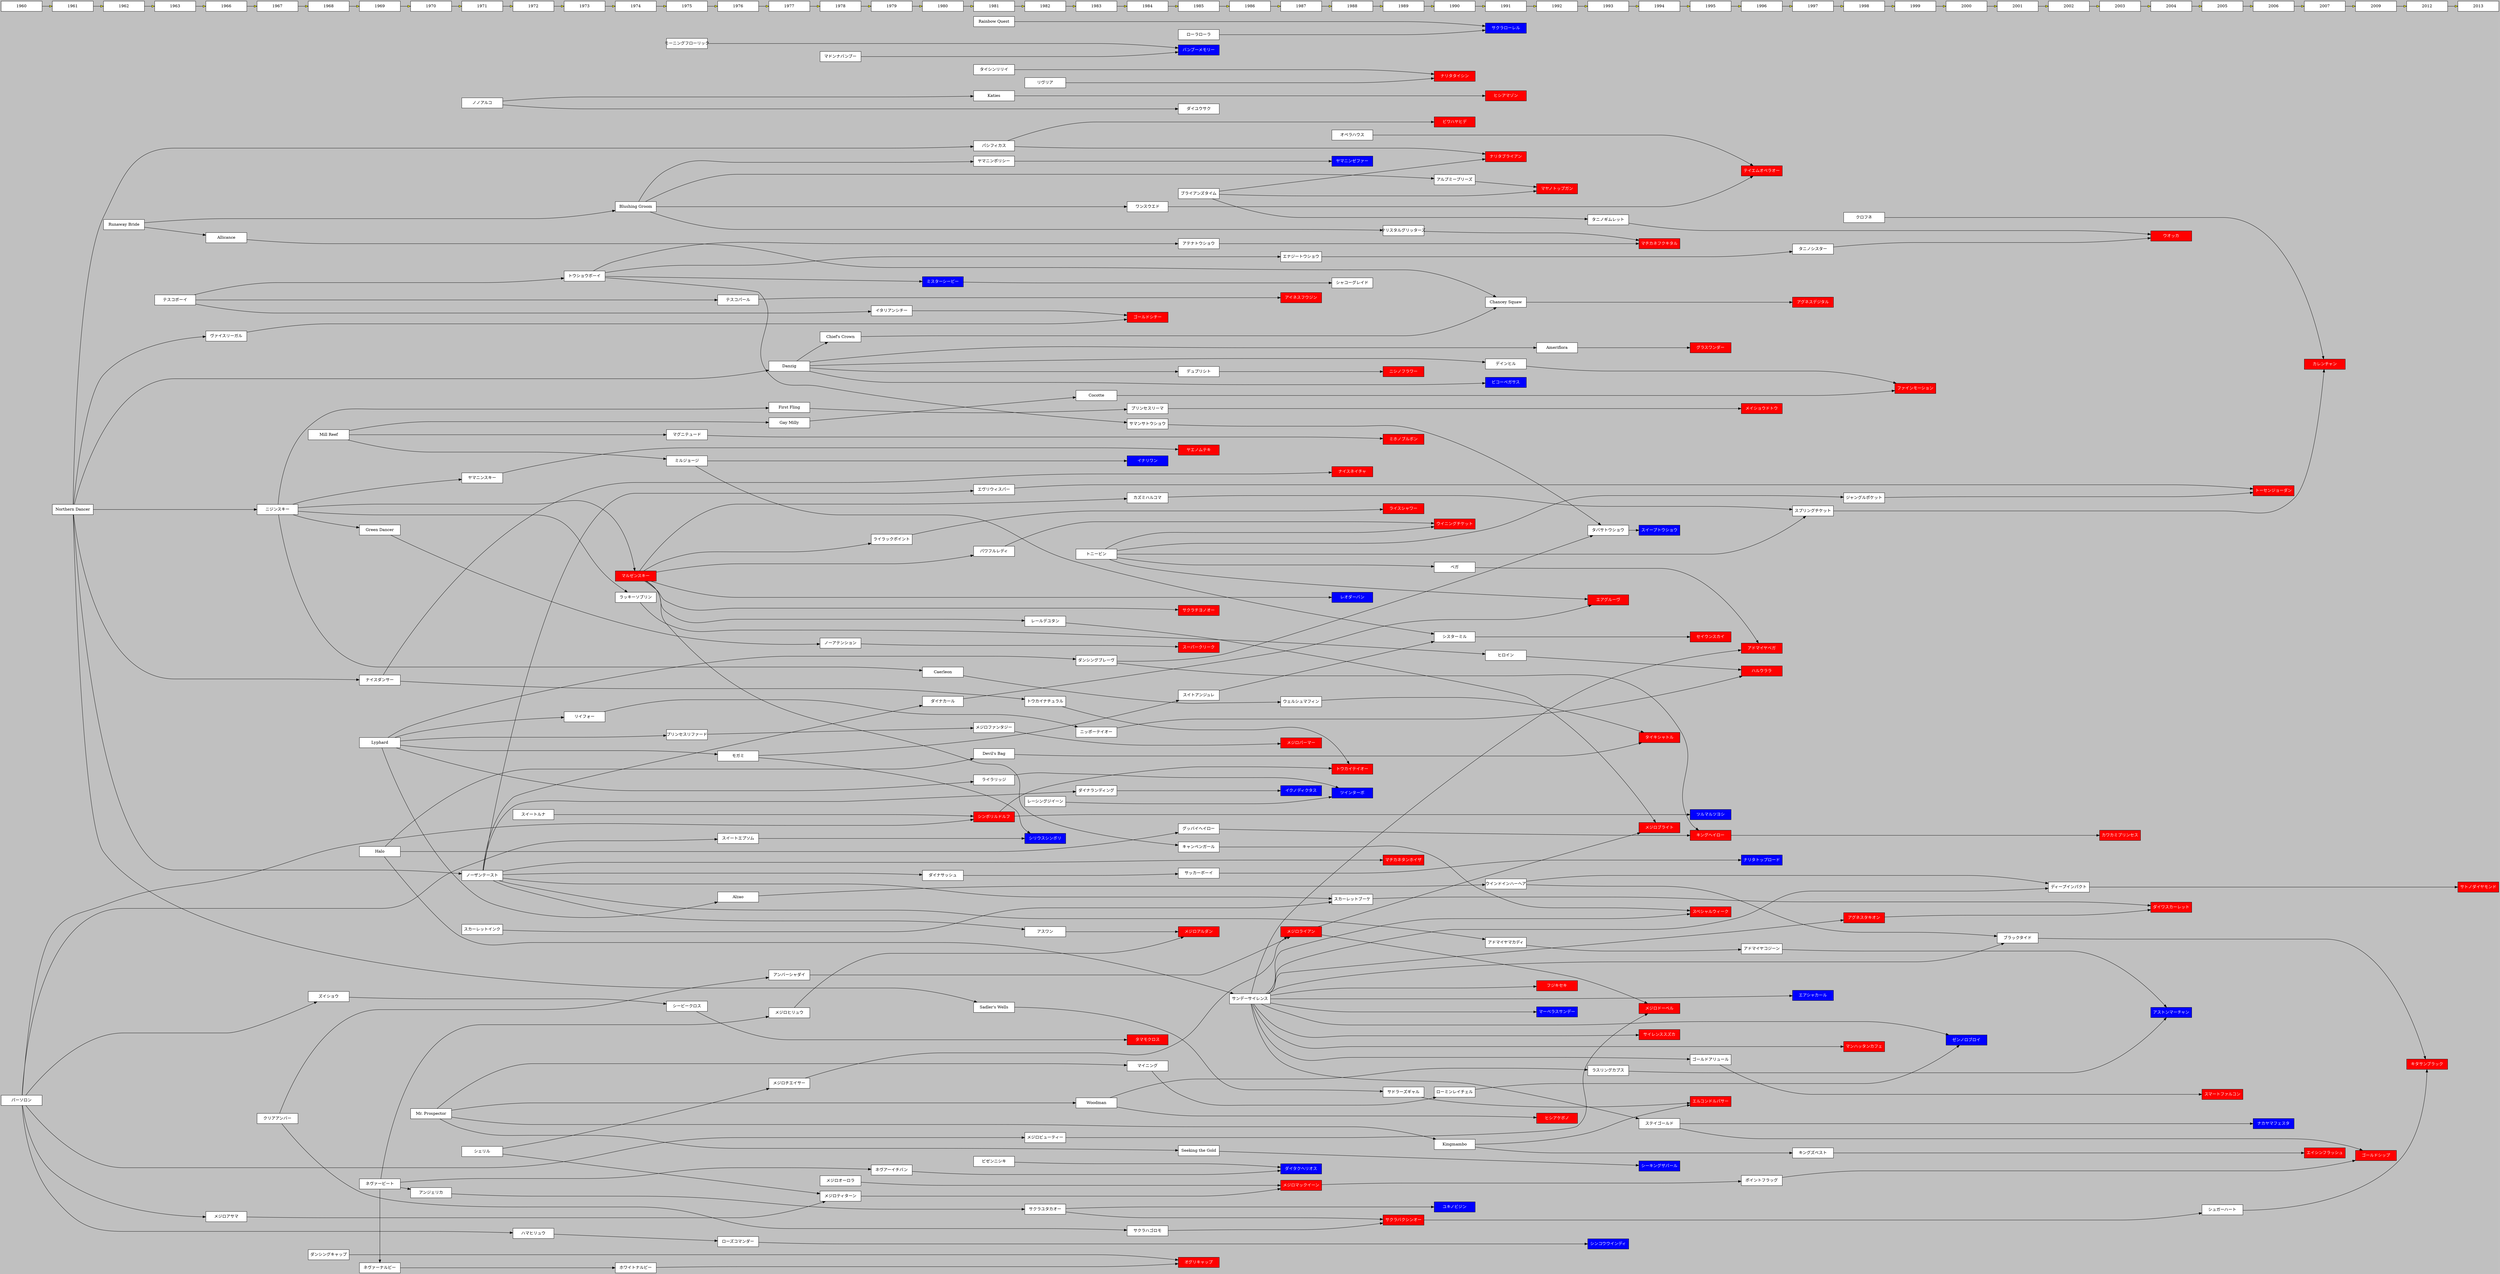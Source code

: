 digraph hoge {
    graph [
        rankdir = LR,
        bgcolor = gray,
        dpi = "64";
    ]
    node [
        shape = box,
        style = "solid, filled",
        fillcolor = white,
        fixedsize = true,
        width = 2,
    ]

    "エアグルーヴ",
    "ミホノブルボン",
    "ハルウララ",
    "スーパークリーク",
    "タイキシャトル",
    "オグリキャップ",
    "グラスワンダー",
    "エルコンドルパサー",
    "キングヘイロー",
    "テイエムオペラオー",
    "ビワハヤヒデ",
    "ナリタブライアン",
    "マヤノトップガン",
    "マチカネフクキタル",
    "サクラバクシンオー",
    "ライスシャワー",
    "ゴールドシップ",
    "マルゼンスキー",
    "アグネスタキオン",
    "ウイニングチケット",
    "ダイワスカーレット",
    "ウオッカ",
    "メジロライアン",
    "メジロマックイーン",
    "トウカイテイオー",
    "シンボリルドルフ",
    "ナイスネイチャ",
    "スペシャルウィーク",
    "サイレンススズカ",
    "ゴールドシチー",
    "セイウンスカイ",
    "ヒシアマゾン",
    "スマートファルコン",
    "カレンチャン",
    "ナリタタイシン",
    "カワカミプリンセス",
    "サクラチヨノオー",
    "トーセンジョーダン",
    "ヒシアケボノ",
    "マチカネタンホイザ",
    "エイシンフラッシュ",
    "ファインモーション",
    "メイショウドトウ",
    "アグネスデジタル",
    "タマモクロス",
    "キタサンブラック",
    "サトノダイヤモンド",
    "アドマイヤベガ",
    "マンハッタンカフェ",
    "メジロドーベル",
    "メジロブライト",
    "フジキセキ",
    "ヤエノムテキ",
    "メジロアルダン",
    "メジロパーマー",
    "アイネスフウジン",
    "ニシノフラワー"
    [
        fillcolor=red,
        fontcolor=white,
    ];

    "シリウスシンボリ",
    "バンブーメモリー",
    "ナカヤマフェスタ",
    "ゼンノロブロイ",
    "シンコウウインディ",
    "シーキングザパール",
    "イナリワン",
    "イクノディクタス",
    "ビコーペガサス",
    "ミスターシービー",
    "ツインターボ",
    "ダイタクヘリオス",
    "マーベラスサンデー",
    "スイープトウショウ",
    "ユキノビジン",
    "エアシャカール",
    "ツルマルツヨシ",
    "サクラローレル",
    "ナリタトップロード",
    "ヤマニンゼファー",
    "アストンマーチャン",
    "レオダーバン"
    [
        fillcolor=blue,
        fontcolor=white,
    ]

    // 1960生まれ
    {rank=same;
        1960,
        "パーソロン"
    }

    // 1961生まれ
    {rank=same;
        1961,
        "Northern Dancer"
    }

    // 1962生まれ
    {rank=same;
        1962,
        "Runaway Bride"
    }

    // 1963生まれ
    {rank=same;
        1963,
        "テスコボーイ"
    }

    // 1966生まれ
    {rank=same;
        1966,
        "メジロアサマ",
        "ヴァイスリーガル"
    }

    // 1967生まれ
    {rank=same;
        1967,
        "ニジンスキー",
        "クリアアンバー"
    }

    // 1968生まれ
    {rank=same;
        1968,
        "Mill Reef",
        "ダンシングキャップ",
        "ズイショウ"
    }

    // 1969生まれ
    {rank=same;
        1969,
        "ナイスダンサー",
        "Lyphard",
        "ネヴァーナルビー",
        "ネヴァービート",
        "Halo"
    }

    // 1970生まれ
    {rank=same;
        1970,
        "Mr. Prospector",
        "アンジェリカ"
    }

    // 1971生まれ
    {rank=same;
        1971,
        "ノーザンテースト",
        "シェリル",
        "ノノアルコ",
        "スカーレットインク"
    }

    // 1972生まれ
    {rank=same;
        1972,
        "スイートルナ",
        "ハマヒリュウ"
    }

    // 1973生まれ
    {rank=same;
        1973,
        "トウショウボーイ"
    }

    // 1974生まれ
    {rank=same;
        1974,
        "マルゼンスキー",
        "ホワイトナルビー",
        "Blushing Groom",
        "ラッキーソブリン"
    }

    // 1975生まれ
    {rank=same;
        1975,
        "マグニテュード",
        "シービークロス",
        "プリンセスリファード",
        "ミルジョージ",
        "モーニングフローリック"
    }

    // 1976生まれ
    {rank=same;
        1976,
        "スイートエプソム",
        "モガミ",
        "ローズコマンダー",
        "テスコパール"
    }

    // 1977生まれ
    {rank=same;
        1977,
        "アンバーシャダイ",
        "メジロチエイサー",
        "First Fling",
        "Danzig",
        "Gay Milly"
    }

    // 1978生まれ
    {rank=same;
        1978,
        "メジロティターン",
        "メジロオーロラ",
        "ノーアテンション",
        "マドンナバンブー"
    }

    // 1979生まれ
    {rank=same;
        1979,
        "ライラックポイント",
        "イタリアンシチー"
    }

    // 1980生まれ
    {rank=same;
        1980,
        "ミスターシービー",
        "Caerleon",
        "ダイナカール"
    }

    // 1981生まれ
    {rank=same;
        1981,
        "シンボリルドルフ",
        "ビゼンニシキ",
        "パシフィカス",
        "ライラリッジ",
        "パワフルレディ",
        "メジロファンタジー",
        "Katies",
        "Sadler's Wells",
        "タイシンリリイ",
        "Rainbow Quest",
        "Devil's Bag",
        "ヤマニンポリシー"
    }

    // 1982生まれ
    {rank=same;
        1982,
        "トウカイナチュラル",
        "シリウスシンボリ",
        "レールデユタン",
        "サクラユタカオー",
        "レーシングジイーン",
        "リヴリア",
        "メジロビューティー"
    }

    // 1983生まれ
    {rank=same;
        1983,
        "ニッポーテイオー",
        "トニービン",
        "Woodman",
        "Cocotte",
        "ダンシングブレーヴ"
    }

    // 1984生まれ
    {rank=same;
        1984,
        "タマモクロス",
        "イナリワン",
        "ゴールドシチー",
        "プリンセスリーマ",
        "ワンスウエド",
        "サクラハゴロモ",
        "カズミハルコマ",
        "マイニング"
    }

    // 1985生まれ
    {rank=same;
        1985,
        "サッカーボーイ",
        "キャンペンガール",
        "オグリキャップ",
        "バンブーメモリー",
        "メジロアルダン",
        "サクラチヨノオー",
        "スーパークリーク",
        "ヤエノムテキ",
        "ブライアンズタイム",
        "ダイユウサク",
        "デュプリシト",
        "Seeking the Gold",
        "スイトアンジュレ",
        "ローラローラ",
        "グッバイヘイロー"
    }

    // 1986生まれ
    {rank=same;
        1986,
        "サンデーサイレンス"
    }

    // 1987生まれ
    {rank=same;
        1987,
        "メジロマックイーン",
        "メジロライアン",
        "ダイタクヘリオス",
        "イクノディクタス",
        "メジロパーマー",
        "アイネスフウジン",
        "エナジートウショウ",
        "ウェルシュマフィン"
    }

    // 1988生まれ
    {rank=same;
        1988,
        "トウカイテイオー",
        "ナイスネイチャ",
        "レオダーバン",
        "ヤマニンゼファー",
        "ツインターボ",
        "シャコーグレイド",
        "オペラハウス",
        "スカーレットブーケ"
    }

    // 1989生まれ
    {rank=same;
        1989,
        "ニシノフラワー",
        "ミホノブルボン",
        "マチカネタンホイザ",
        "サクラバクシンオー",
        "ライスシャワー",
        "サドラーズギャル"
    }

    // 1990生まれ
    {rank=same;
        1990,
        "ビワハヤヒデ",
        "ナリタタイシン",
        "ユキノビジン",
        "ウイニングチケット",
        "Kingmambo",
        "シスターミル",
        "ローミンレイチェル",
        "ベガ"
    }

    // 1991生まれ
    {rank=same;
        1991,
        "ナリタブライアン",
        "サクラローレル",
        "ビコーペガサス",
        "ヒシアマゾン",
        "Chancey Squaw",
        "ヒロイン",
        "ウインドインハーヘア",
        "アドマイヤマカディ"
    }

    // 1992生まれ
    {rank=same;
        1992,
        "ヒシアケボノ",
        "フジキセキ",
        "マーベラスサンデー",
        "マヤノトップガン"
    }

    // 1993生まれ
    {rank=same;
        1993,
        "シンコウウインディ",
        "エアグルーヴ",
        "タバサトウショウ",
        "ラスリングカプス"
    }

    // 1994生まれ
    {rank=same;
        1994,
        "メジロブライト",
        "メジロドーベル",
        "ステイゴールド",
        "サイレンススズカ",
        "シーキングザパール",
        "タイキシャトル",
        "マチカネフクキタル"
    }

    // 1995生まれ
    {rank=same;
        1995,
        "スペシャルウィーク",
        "セイウンスカイ",
        "キングヘイロー",
        "エルコンドルパサー",
        "グラスワンダー",
        "ツルマルツヨシ"
    }

    // 1996生まれ
    {rank=same;
        1996,
        "ナリタトップロード",
        "アドマイヤベガ",
        "テイエムオペラオー",
        "メイショウドトウ",
        "ハルウララ",
        "アドマイヤコジーン"
    }

    // 1997生まれ
    {rank=same;
        1997,
        "アグネスデジタル",
        "キングズベスト",
        "エアシャカール",
        "スプリングチケット"
    }

    // 1998生まれ
    {rank=same;
        1998,
        "アグネスタキオン",
        "マンハッタンカフェ",
        "ジャングルポケット",
        "クロフネ"
    }

    // 1999生まれ
    {rank=same;
        1999,
        "ファインモーション"
    }

    // 2000生まれ
    {rank=same;
        2000,
        "ゼンノロブロイ"
    }

    // 2001生まれ
    {rank=same;
        2001,
        "ブラックタイド"
    }

    // 2002生まれ
    {rank=same;
        2002,
        "ディープインパクト"
    }

    // 2003生まれ
    {rank=same;
        2003,
        "カワカミプリンセス"
    }

    // 2004生まれ
    {rank=same;
        2004,
        "ダイワスカーレット",
        "ウオッカ",
        "アストンマーチャン"
    }

    // 2005生まれ
    {rank=same;
        2005,
        "スマートファルコン",
        "シュガーハート"
    }

    // 2006生まれ
    {rank=same;
        2006,
        "ナカヤマフェスタ",
        "トーセンジョーダン"
    }

    // 2007生まれ
    {rank=same;
        2007,
        "エイシンフラッシュ",
        "カレンチャン"
    }

    // 2009生まれ
    {rank=same;
        2009,
        "ゴールドシップ"
    }

    // 2012生まれ
    {rank=same;
        2012,
        "キタサンブラック"
    }

    // 2013生まれ
    {rank=same;
        2013,
        "サトノダイヤモンド"
    }

    1960->1961->1962->1963 -> 1966->1967->1968->1969->
    1970->1971->1972->1973->1974->1975->1976->1977->1978->1979->
    1980->1981->1982->1983->1984->1985->1986->1987->1988->1989->
    1990->1991->1992->1993->1994->1995->1996->1997->1998->1999->
    2000->2001->2002->2003->2004->2005->2006->2007->2009->
    2012->2013
    [
        fillcolor=yellow,
    ]

    "ノーザンテースト"->"アドマイヤマカディ"->"アドマイヤコジーン"->"アストンマーチャン"
    "Woodman"->"ラスリングカプス"->"アストンマーチャン"

    "Blushing Groom"->"ヤマニンポリシー"->"ヤマニンゼファー"
    "ノーザンテースト"->"ダイナサッシュ"->"サッカーボーイ"->"ナリタトップロード"

    "Rainbow Quest"->"サクラローレル"
    "ローラローラ"->"サクラローレル"

    "Mr. Prospector"->"Woodman"
    "Woodman"->"ヒシアケボノ"
    "Mr. Prospector"->"Kingmambo"
    "Mr. Prospector"->"Seeking the Gold"
    "Seeking the Gold"->"シーキングザパール"
    //"Almahmoud"->"Natalma","Cosmah"
    //"Natalma"->"Northern Dancer"
    "Northern Dancer"->"ナイスダンサー","ニジンスキー","ノーザンテースト"
    //"Northern Dancer"->"Lyphard"
    //"Northern Dancer"->"Danzig"
    "Northern Dancer"->"ヴァイスリーガル","Danzig"
    //"Cosmah"->"Halo"
    //"Blushing Groom"->"クリスタルグリッターズ","アルプミープリーズ","ワンスウエド"
    "Runaway Bride"->"Blushing Groom","Allicance"
    "Allicance"->"Chancey Squaw"
    "Chancey Squaw"->"アグネスデジタル"
    //"Crafty Prospector"->"アグネスデジタル"
    "Lyphard"->"モガミ"
    "Danzig"->"デュプリシト","デインヒル","Ameriflora"
    "Danzig"->"Chief's Crown"
    "デュプリシト"->"ニシノフラワー"
    "Cocotte"->"ファインモーション"
    "Gay Milly"->"Cocotte"
    // "テスコボーイ"->"ロッチテスコ"
    //"Nureyev"->"Miesque"
    //"Miesque"->"Kingmambo"
    "Ameriflora"->"グラスワンダー"

    "リヴリア","タイシンリリイ"->"ナリタタイシン"
    "モーニングフローリック","マドンナバンブー"->"バンブーメモリー"

    "パーソロン"->"ハマヒリュウ"
    "ハマヒリュウ"->"ローズコマンダー"
    "ローズコマンダー"->"シンコウウインディ"

    "ノーザンテースト"->"エヴリウィスパー"
    "エヴリウィスパー"->"トーセンジョーダン"
    "トニービン"->"ジャングルポケット"
    "ジャングルポケット"->"トーセンジョーダン"

    "モガミ"->"シリウスシンボリ"
    "スイートエプソム"->"シリウスシンボリ"
    "パーソロン"->"スイートエプソム"

    "ノーザンテースト"->"アスワン"
    "アスワン"->"メジロアルダン"
    "ネヴァービート"->"メジロヒリュウ"
    "メジロヒリュウ"->"メジロアルダン"

    "モガミ"->"スイトアンジュレ"
    "ミルジョージ"->"シスターミル"
    "スイトアンジュレ"->"シスターミル"

    //"シルバーシャーク"->"ホワイトナルビー"
    "ネヴァーナルビー"->"ホワイトナルビー"
    "ホワイトナルビー"->"オグリキャップ"

    "オペラハウス"->"テイエムオペラオー"
    "ワンスウエド"->"テイエムオペラオー"
    //"カツミエコー"->"ミホノブルボン"
    "Halo"->"Devil's Bag"
    "Devil's Bag","ウェルシュマフィン"->"タイキシャトル"
    "ニジンスキー"->"Caerleon"->"ウェルシュマフィン"
    //"ノーザンテースト","スカーレットインク"->"スカーレットローズ"
    //"Sadler's Wells"->"サドラーズギャル"

    //"パーソロン"->"ミスオーハヤブサ"
    //"ミスオーハヤブサ"->"チヨダマサコ"
    //"チヨダマサコ"->"ニッポーテイオー"
    "ヒロイン"->"ハルウララ"
    //"テスコボーイ"->"ピアレスレデイ"
    //"イーストサイド"->"ピアレスレデイ"
    //"ピアレスレデイ"->"ヒロイン"
    //"パーソロン"->"イーストサイド"
    "プリンセスリファード"->"メジロファンタジー"
    "レーシングジイーン"->"ツインターボ"
    "トウショウボーイ"->"サマンサトウショウ"
    //"マーブルトウショウ"->"サマンサトウショウ"
    "ダンシングブレーヴ","サマンサトウショウ"->"タバサトウショウ"
    "タバサトウショウ"->"スイープトウショウ"
    //"エンドスウィープ"->"スイープトウショウ"
    //"ムーンレディ"->"エイシンフラッシュ"

    //"ケイシュウハーブ"->"スマートファルコン"

    //"Bigstone"->"メイショウドトウ"
    "プリンセスリーマ"->"メイショウドトウ"
    //"Affirmed"->"プリンセスリーマ"
    "First Fling"->"プリンセスリーマ"

    "ビゼンニシキ","ネヴアーイチバン"->"ダイタクヘリオス"
    //"ミスナンバイチバン"->"ネヴアーイチバン"
    "ネヴァービート"->"ネヴァーナルビー"
    //"ダンディルート","ベニバナビゼン"->"ビゼンニシキ"
    //"クニノハナ"->"クニノキヨコ1977"
    //"クニノキヨコ1977"->"ダイユウサク"
    "Katies"->"ヒシアマゾン"

    "ニジンスキー"->"マルゼンスキー"
    //"シル"->"マルゼンスキー"

    "パーソロン"->"ズイショウ"
    // "フォルティノ"->"シービークロス"
    "ズイショウ"->"シービークロス"

    "トウカイナチュラル" -> "トウカイテイオー"
    // "トウカイミドリ" -> "トウカイナチュラル"
    //"ウラカワミユキ" -> "ナイスネイチャ"
    "スイートルナ"->"シンボリルドルフ"

    "ミルジョージ"->"イナリワン"

    "マルゼンスキー"->"カズミハルコマ"
    "カズミハルコマ"->"スプリングチケット"
    "トニービン"->"スプリングチケット"
    "スプリングチケット"->"カレンチャン"
    "クロフネ"->"カレンチャン"

    "Halo"->"サンデーサイレンス"
    "Mr. Prospector"->"マイニング"->"ローミンレイチェル"->"ゼンノロブロイ"
    "トニービン"->"ベガ"->"アドマイヤベガ"

    // subgraph cluster_fuga {
        // label = "サンデーサイレンス系";

        "サンデーサイレンス" -> "スペシャルウィーク"
        "サンデーサイレンス" -> "マンハッタンカフェ"
        "サンデーサイレンス"->"フジキセキ"
        "サンデーサイレンス"->"マーベラスサンデー"
        "サンデーサイレンス"->"サイレンススズカ"
        "サンデーサイレンス"->"アドマイヤベガ"
        "サンデーサイレンス"->"エアシャカール"
        "サンデーサイレンス"->"アグネスタキオン"
        "サンデーサイレンス"->"ステイゴールド"
        "サンデーサイレンス"->"ディープインパクト"
        "サンデーサイレンス"->"ブラックタイド"
        "サンデーサイレンス"->"ゴールドアリュール"
        "サンデーサイレンス"->"ゼンノロブロイ"
        "ディープインパクト"->"サトノダイヤモンド"
        "ブラックタイド"->"キタサンブラック"
        "ゴールドシップ"
        "スマートファルコン"
        "アグネスタキオン"->"ダイワスカーレット"
        "ステイゴールド"->"ナカヤマフェスタ"
    // };
    "スカーレットブーケ"->"ダイワスカーレット"
    "ウインドインハーヘア"->"ディープインパクト"
    "ウインドインハーヘア"->"ブラックタイド"
    "ステイゴールド"->"ゴールドシップ"
    "ゴールドアリュール"->"スマートファルコン"
    "キャンペンガール"->"スペシャルウィーク"

    "ノーザンテースト"->"ダイナランディング"
    "ダイナランディング"->"イクノディクタス"

    //subgraph cluster_fuga2 {
        // label = "ニジンスキー系";
        "マルゼンスキー" -> "キャンペンガール"
        "マルゼンスキー"->"ライラックポイント"
        "マルゼンスキー"->"パワフルレディ"
        "マルゼンスキー"->"レオダーバン"
        "マルゼンスキー"->"サクラチヨノオー"
        "ニジンスキー"->"First Fling"
        "ニジンスキー"->"Green Dancer"
        "Green Dancer"->"ノーアテンション"
        "ノーアテンション"->"スーパークリーク"
        "ニジンスキー"->"ラッキーソブリン"->"ヒロイン"
        "カズミハルコマ"

        "ニジンスキー"->"ヤマニンスキー"
        "ヤマニンスキー"->"ヤエノムテキ"
    // }

    //subgraph cluster_fuga5 {
        //label = "ロベルト系";
        //"リアルシャダイ"->"マッチポイント"
        //"リアルシャダイ"->"ライスシャワー"
        //"グラスワンダー"
        //"ブライアンズタイム"
        //"ナリタブライアン"
        //"マヤノトップガン"
        //"タニノギムレット"
        //"ウオッカ"
    //}
    //subgraph cluster_fuga4 {
        //label = "パーソロン系";

        "シンボリルドルフ"-> "トウカイテイオー"
        "シンボリルドルフ"->"ツルマルツヨシ"

        "パーソロン"->"シンボリルドルフ"
        "メジロビューティー"
        "パーソロン"->"メジロアサマ"
        "メジロティターン"
        "メジロマックイーン"
        "ポイントフラッグ"
        "ズイショウ"
    //}


        "パーソロン"->"メジロビューティー"

    // "ロッチテスコ"->"パワフルレディ"
    "ライラックポイント"->"ライスシャワー"
    "トニービン","パワフルレディ"->"ウイニングチケット"
    "トニービン"->"エアグルーヴ"
    //"マッチポイント"->"トウカイポイント"

    "シェリル"->"メジロチエイサー"
    "シェリル"->"メジロティターン"
    "メジロマックイーン"->"ポイントフラッグ"
    "ポイントフラッグ"->"ゴールドシップ"

    "メジロアサマ"->"メジロティターン"
    "メジロティターン"->"メジロマックイーン"
    //"メジロサンマン"->"メジロチエイサー"
    "メジロオーロラ"->"メジロマックイーン"
    "メジロビューティー"->"メジロドーベル"
    "レールデユタン"->"メジロブライト"
    "メジロライアン"->"メジロブライト"
    "メジロチエイサー"->"メジロライアン"
    "メジロファンタジー"->"メジロパーマー"
    
    "マルゼンスキー"->"レールデユタン"

    //subgraph cluster_fuga6 {
        //label = "テスコボーイ系";
        //"テスコボーイ"->"サクラユタカオー"
        "サクラユタカオー"->"サクラバクシンオー"
        //"ピアレスレデイ"
        "テスコボーイ"->"テスコパール"
        //"ユキノビジン"
        //"ミスターシービー"
        //"トウショウボーイ"
        //"アテナトウショウ"
        //"イタリアンシチー"
        "サクラバクシンオー"->"シュガーハート"
        //"シャコーグレイド"
    //}
    
    //subgraph cluster_fuga7 {
        //label = "リファール系";
        "Lyphard"->"リイフォー"
        "Lyphard"->"プリンセスリファード"
        "Lyphard"->"ライラリッジ"
        "Lyphard"->"ダンシングブレーヴ"
        "Lyphard"->"Alzao"
        "Alzao"->"ウインドインハーヘア"
        "ライラリッジ"->"ツインターボ"
        "リイフォー"->"ニッポーテイオー"
        "ニッポーテイオー"->"ハルウララ"
        //"プリンセスリファード"
        //"ダンシングブレーヴ"
        //"キングヘイロー"
        //"カワカミプリンセス"
    //}

    //subgraph cluster_fuga8 {
        //label = "プリンスローズ系";
        //"メジロイーグル"->"メジロパーマー"
    //}

    //subgraph cluster_fuga9 {
        //label = "ノーザンダンサー系";
        "ナイスダンサー"-> "トウカイナチュラル"
        "ナイスダンサー" -> "ナイスネイチャ"
        "Danzig"->"ビコーペガサス"
        //"ヴァイスリーガル"
        //"ゴールドシチー"
        //"メイショウドトウ"
        //"ヒシアマゾン"
        //"パシフィカス"
    //}
    //subgraph cluster_fuga10 {
        //label = "ノーザンテースト系";
        //"ノーザンテースト"->"アンバーシャダイ"
        "ノーザンテースト"->"マチカネタンホイザ"
        "ノーザンテースト"->"ダイナカール"
        "アンバーシャダイ"->"メジロライアン"
        "メジロライアン"->"メジロドーベル"
        "ノーザンテースト"->"スカーレットブーケ"
        "サクラハゴロモ"
    //}
    //subgraph cluster_fuga11 {
        //label = "ミルリーフ系";
        "Mill Reef"->"ミルジョージ","マグニテュード","Gay Milly"
        "マグニテュード"->"ミホノブルボン"
        "シスターミル"
    //}

    //subgraph cluster_fuga12 {
        //label = "ダンジグ系";
        "デインヒル"->"ファインモーション"
        //"Ameriflora"
        //"デュプリシト"
        //"Danzig"
        "Chief's Crown"->"Chancey Squaw"
    //}

    //subgraph cluster_fuga13 {
        //label = "ゼダーン系";
        "トニービン"
        "エアグルーヴ"
        "ウイニングチケット"
    //}
    //subgraph cluster_fuga14 {
        //label = "フォルティノ系";
        "シービークロス"->"タマモクロス"
        "ビワハヤヒデ"
    //}
    //subgraph cluster_fuga15 {
        //label = "ブラッシンググルーム系";
        "Blushing Groom"->"クリスタルグリッターズ","アルプミープリーズ","ワンスウエド"
        "クリスタルグリッターズ"->"マチカネフクキタル"
        "ワンスウエド"
    //}
    //subgraph cluster_fuga16 {
        //label = "ネイティヴダンサー系";
        "ダンシングキャップ"->"オグリキャップ"
    //}
    //subgraph cluster_fuga17 {
        //label = "ミスタープロスペクター系";
        "Kingmambo"->"エルコンドルパサー","キングズベスト"
        "キングズベスト"->"エイシンフラッシュ"
        "アグネスデジタル"
    //}
    "Northern Dancer"->"Sadler's Wells"->"サドラーズギャル"->"エルコンドルパサー"
    //subgraph cluster_fuga18 {
        //label = "ニアークティック系";
        "ノノアルコ"->"ダイユウサク"
        "ノノアルコ"->"Katies"
    //}
    //subgraph cluster_fuga19 {
        //label = "ナスルーラ系";
        "ネヴァービート"->"アンジェリカ"
        "ネヴァービート"->"ネヴアーイチバン"
        //"ネヴァービート"->"クニノハナ"
    //}



    "Northern Dancer"->"パシフィカス"->"ビワハヤヒデ","ナリタブライアン"
    "ダイナカール"->"エアグルーヴ"
    
    "クリアアンバー"->"アンバーシャダイ"
    
    //"シェリフズスター"->"セイウンスカイ"
    "シスターミル"->"セイウンスカイ"
    "ダンシングブレーヴ"->"キングヘイロー"
    "Halo"->"グッバイヘイロー"->"キングヘイロー"
    "キングヘイロー"->"カワカミプリンセス"
    //"タカノセクレタリー"->"カワカミプリンセス"
    
    "アテナトウショウ"->"マチカネフクキタル"
    "トウショウボーイ"->"アテナトウショウ"
    //"グレイトウショウ"->"アテナトウショウ"
    "トウショウボーイ"->"ミスターシービー"
    //"シービークイン"->"ミスターシービー"
    "ミスターシービー"->"シャコーグレイド"
    //"シュアンス"->"シャコーグレイド"
    //"ダンディルート"->"シュアンス"
    "サクラユタカオー"->"ユキノビジン"
    //"ファティマ"->"ユキノビジン"
    "アンジェリカ"->"サクラユタカオー"
    "サクラハゴロモ"->"サクラバクシンオー"
    //"ノーザンテースト"->"サクラハゴロモ"
    "クリアアンバー"->"サクラハゴロモ"
    
    "シュガーハート"->"キタサンブラック"
    "テスコボーイ"->"イタリアンシチー"
    //"リンネス"->"イタリアンシチー"
    "ヴァイスリーガル"->"ゴールドシチー"
    "イタリアンシチー"->"ゴールドシチー"
    //"シーホーク"->"アイネスフウジン"
    "テスコパール"->"アイネスフウジン"
    //"ムツミパール"->"テスコパール"
    
    "ブライアンズタイム"->"ナリタブライアン"
    "ブライアンズタイム","アルプミープリーズ"->"マヤノトップガン"
    "タニノギムレット","タニノシスター"->"ウオッカ"
    "ブライアンズタイム"->"タニノギムレット"
    //"タニノクリスタル"->"タニノギムレット"
    //"ルション"->"タニノシスター"
    "エナジートウショウ"->"タニノシスター"
    "トウショウボーイ"->"エナジートウショウ"
    //"コーニストウショウ"->"エナジートウショウ"
    "テスコボーイ"->"トウショウボーイ"
    //"ソシアルバターフライ"->"トウショウボーイ"
    
    "スカーレットインク"->"スカーレットブーケ"
}